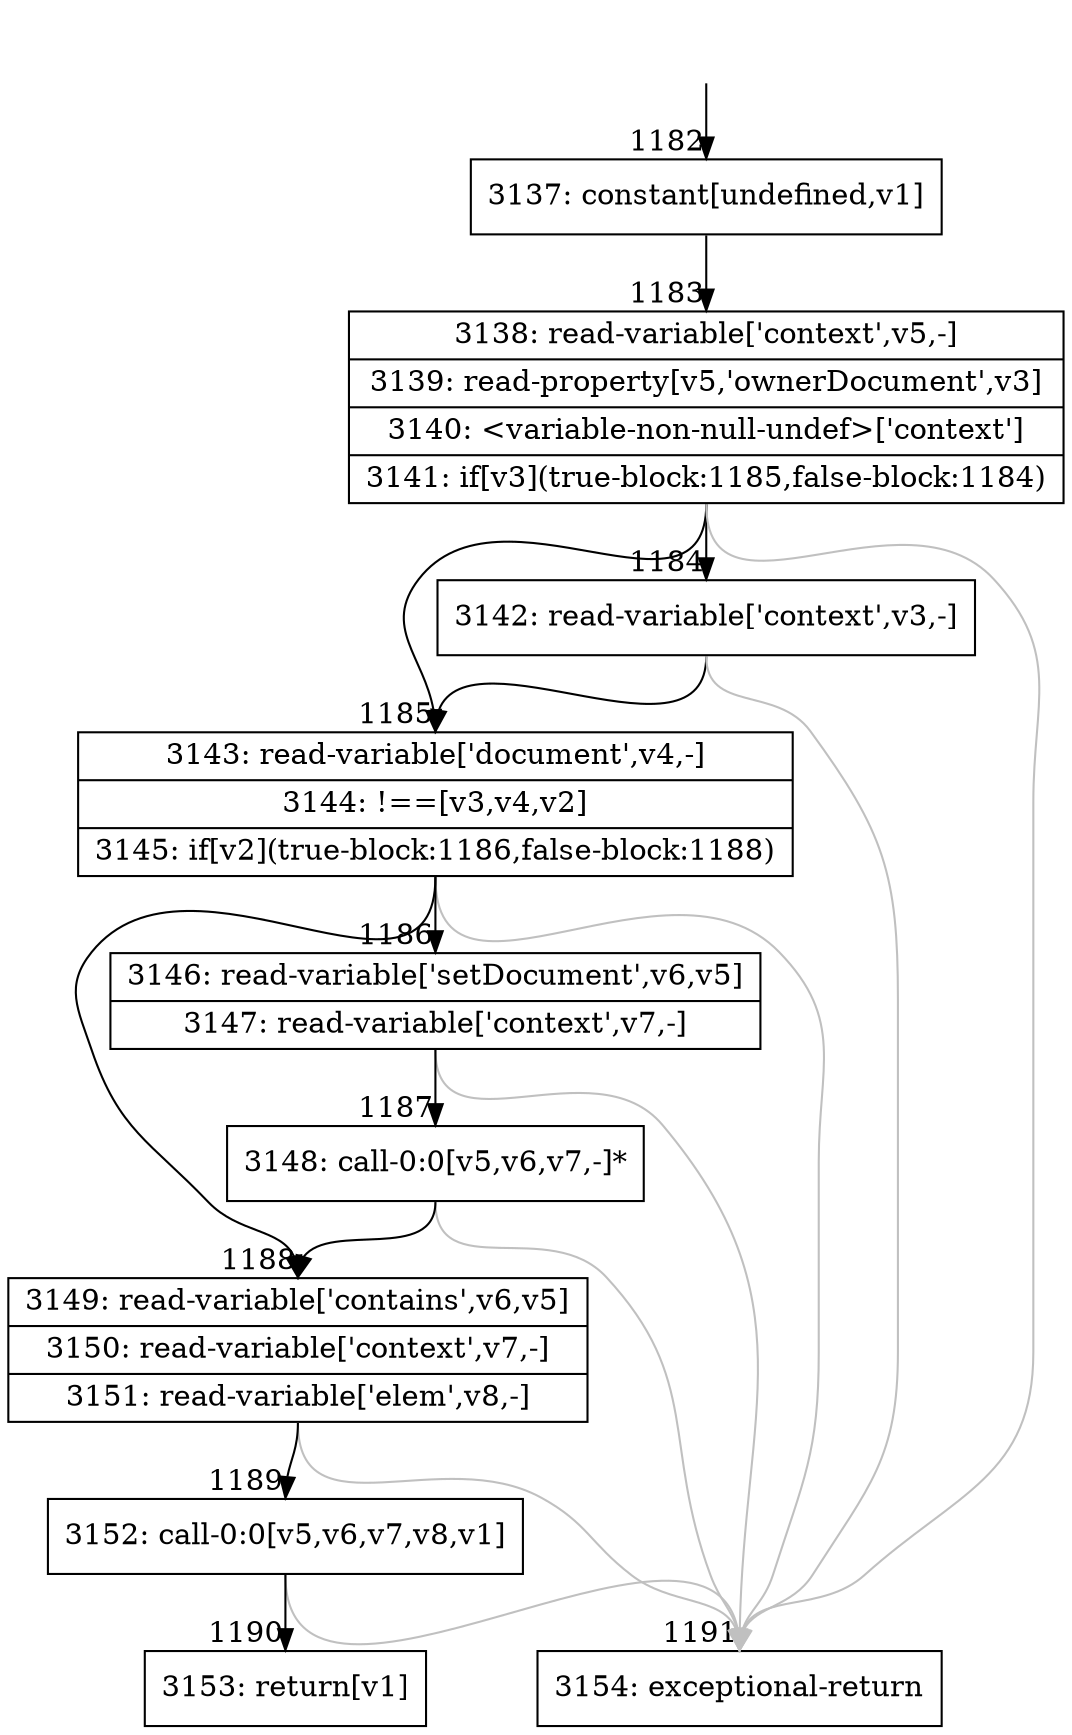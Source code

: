 digraph {
rankdir="TD"
BB_entry87[shape=none,label=""];
BB_entry87 -> BB1182 [tailport=s, headport=n, headlabel="    1182"]
BB1182 [shape=record label="{3137: constant[undefined,v1]}" ] 
BB1182 -> BB1183 [tailport=s, headport=n, headlabel="      1183"]
BB1183 [shape=record label="{3138: read-variable['context',v5,-]|3139: read-property[v5,'ownerDocument',v3]|3140: \<variable-non-null-undef\>['context']|3141: if[v3](true-block:1185,false-block:1184)}" ] 
BB1183 -> BB1185 [tailport=s, headport=n, headlabel="      1185"]
BB1183 -> BB1184 [tailport=s, headport=n, headlabel="      1184"]
BB1183 -> BB1191 [tailport=s, headport=n, color=gray, headlabel="      1191"]
BB1184 [shape=record label="{3142: read-variable['context',v3,-]}" ] 
BB1184 -> BB1185 [tailport=s, headport=n]
BB1184 -> BB1191 [tailport=s, headport=n, color=gray]
BB1185 [shape=record label="{3143: read-variable['document',v4,-]|3144: !==[v3,v4,v2]|3145: if[v2](true-block:1186,false-block:1188)}" ] 
BB1185 -> BB1186 [tailport=s, headport=n, headlabel="      1186"]
BB1185 -> BB1188 [tailport=s, headport=n, headlabel="      1188"]
BB1185 -> BB1191 [tailport=s, headport=n, color=gray]
BB1186 [shape=record label="{3146: read-variable['setDocument',v6,v5]|3147: read-variable['context',v7,-]}" ] 
BB1186 -> BB1187 [tailport=s, headport=n, headlabel="      1187"]
BB1186 -> BB1191 [tailport=s, headport=n, color=gray]
BB1187 [shape=record label="{3148: call-0:0[v5,v6,v7,-]*}" ] 
BB1187 -> BB1188 [tailport=s, headport=n]
BB1187 -> BB1191 [tailport=s, headport=n, color=gray]
BB1188 [shape=record label="{3149: read-variable['contains',v6,v5]|3150: read-variable['context',v7,-]|3151: read-variable['elem',v8,-]}" ] 
BB1188 -> BB1189 [tailport=s, headport=n, headlabel="      1189"]
BB1188 -> BB1191 [tailport=s, headport=n, color=gray]
BB1189 [shape=record label="{3152: call-0:0[v5,v6,v7,v8,v1]}" ] 
BB1189 -> BB1190 [tailport=s, headport=n, headlabel="      1190"]
BB1189 -> BB1191 [tailport=s, headport=n, color=gray]
BB1190 [shape=record label="{3153: return[v1]}" ] 
BB1191 [shape=record label="{3154: exceptional-return}" ] 
}
